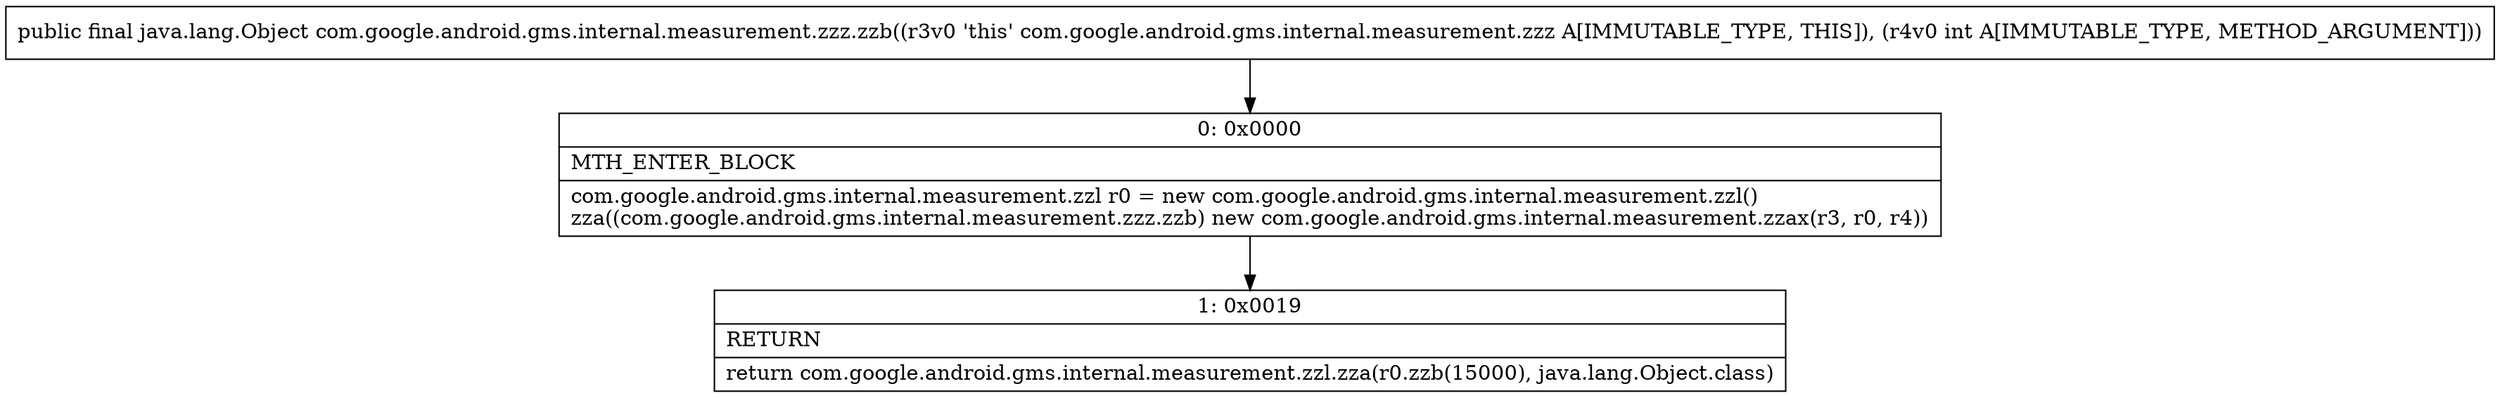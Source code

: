 digraph "CFG forcom.google.android.gms.internal.measurement.zzz.zzb(I)Ljava\/lang\/Object;" {
Node_0 [shape=record,label="{0\:\ 0x0000|MTH_ENTER_BLOCK\l|com.google.android.gms.internal.measurement.zzl r0 = new com.google.android.gms.internal.measurement.zzl()\lzza((com.google.android.gms.internal.measurement.zzz.zzb) new com.google.android.gms.internal.measurement.zzax(r3, r0, r4))\l}"];
Node_1 [shape=record,label="{1\:\ 0x0019|RETURN\l|return com.google.android.gms.internal.measurement.zzl.zza(r0.zzb(15000), java.lang.Object.class)\l}"];
MethodNode[shape=record,label="{public final java.lang.Object com.google.android.gms.internal.measurement.zzz.zzb((r3v0 'this' com.google.android.gms.internal.measurement.zzz A[IMMUTABLE_TYPE, THIS]), (r4v0 int A[IMMUTABLE_TYPE, METHOD_ARGUMENT])) }"];
MethodNode -> Node_0;
Node_0 -> Node_1;
}

